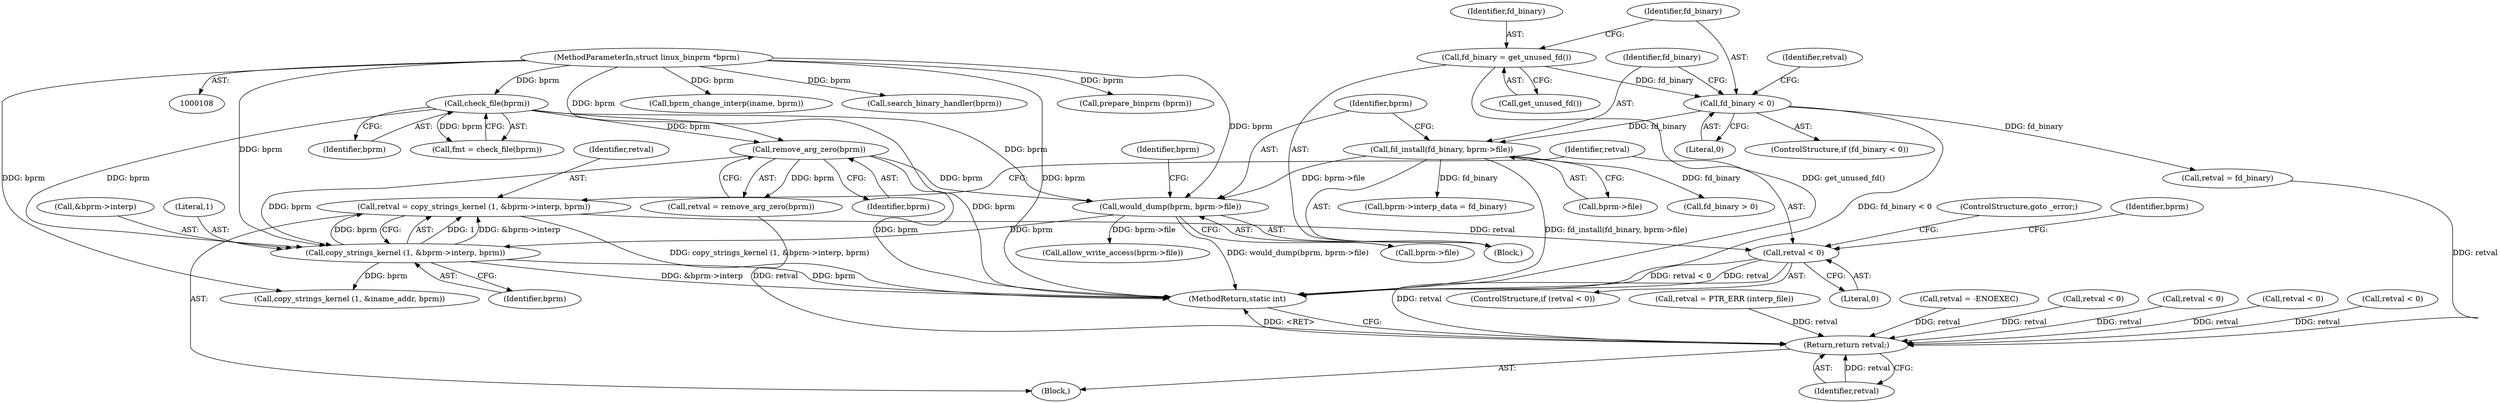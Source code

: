 digraph "0_linux_b66c5984017533316fd1951770302649baf1aa33@API" {
"1000235" [label="(Call,retval = copy_strings_kernel (1, &bprm->interp, bprm))"];
"1000237" [label="(Call,copy_strings_kernel (1, &bprm->interp, bprm))"];
"1000167" [label="(Call,remove_arg_zero(bprm))"];
"1000140" [label="(Call,check_file(bprm))"];
"1000109" [label="(MethodParameterIn,struct linux_binprm *bprm)"];
"1000196" [label="(Call,would_dump(bprm, bprm->file))"];
"1000191" [label="(Call,fd_install(fd_binary, bprm->file))"];
"1000183" [label="(Call,fd_binary < 0)"];
"1000179" [label="(Call,fd_binary = get_unused_fd())"];
"1000245" [label="(Call,retval < 0)"];
"1000340" [label="(Return,return retval;)"];
"1000165" [label="(Call,retval = remove_arg_zero(bprm))"];
"1000180" [label="(Identifier,fd_binary)"];
"1000283" [label="(Call,retval = PTR_ERR (interp_file))"];
"1000271" [label="(Call,bprm_change_interp(iname, bprm))"];
"1000332" [label="(Call,search_binary_handler(bprm))"];
"1000185" [label="(Literal,0)"];
"1000245" [label="(Call,retval < 0)"];
"1000181" [label="(Call,get_unused_fd())"];
"1000344" [label="(Call,fd_binary > 0)"];
"1000340" [label="(Return,return retval;)"];
"1000179" [label="(Call,fd_binary = get_unused_fd())"];
"1000235" [label="(Call,retval = copy_strings_kernel (1, &bprm->interp, bprm))"];
"1000198" [label="(Call,bprm->file)"];
"1000167" [label="(Call,remove_arg_zero(bprm))"];
"1000191" [label="(Call,fd_install(fd_binary, bprm->file))"];
"1000246" [label="(Identifier,retval)"];
"1000255" [label="(Call,copy_strings_kernel (1, &iname_addr, bprm))"];
"1000243" [label="(Identifier,bprm)"];
"1000138" [label="(Call,fmt = check_file(bprm))"];
"1000201" [label="(Call,allow_write_access(bprm->file))"];
"1000187" [label="(Call,retval = fd_binary)"];
"1000127" [label="(Call,retval = -ENOEXEC)"];
"1000178" [label="(Block,)"];
"1000239" [label="(Call,&bprm->interp)"];
"1000110" [label="(Block,)"];
"1000215" [label="(Call,bprm->interp_data = fd_binary)"];
"1000192" [label="(Identifier,fd_binary)"];
"1000244" [label="(ControlStructure,if (retval < 0))"];
"1000341" [label="(Identifier,retval)"];
"1000196" [label="(Call,would_dump(bprm, bprm->file))"];
"1000326" [label="(Call,retval < 0)"];
"1000168" [label="(Identifier,bprm)"];
"1000237" [label="(Call,copy_strings_kernel (1, &bprm->interp, bprm))"];
"1000247" [label="(Literal,0)"];
"1000360" [label="(MethodReturn,static int)"];
"1000236" [label="(Identifier,retval)"];
"1000188" [label="(Identifier,retval)"];
"1000261" [label="(Call,retval < 0)"];
"1000238" [label="(Literal,1)"];
"1000140" [label="(Call,check_file(bprm))"];
"1000197" [label="(Identifier,bprm)"];
"1000193" [label="(Call,bprm->file)"];
"1000248" [label="(ControlStructure,goto _error;)"];
"1000182" [label="(ControlStructure,if (fd_binary < 0))"];
"1000275" [label="(Call,retval < 0)"];
"1000184" [label="(Identifier,fd_binary)"];
"1000203" [label="(Identifier,bprm)"];
"1000335" [label="(Call,retval < 0)"];
"1000251" [label="(Identifier,bprm)"];
"1000323" [label="(Call,prepare_binprm (bprm))"];
"1000141" [label="(Identifier,bprm)"];
"1000109" [label="(MethodParameterIn,struct linux_binprm *bprm)"];
"1000183" [label="(Call,fd_binary < 0)"];
"1000235" -> "1000110"  [label="AST: "];
"1000235" -> "1000237"  [label="CFG: "];
"1000236" -> "1000235"  [label="AST: "];
"1000237" -> "1000235"  [label="AST: "];
"1000246" -> "1000235"  [label="CFG: "];
"1000235" -> "1000360"  [label="DDG: copy_strings_kernel (1, &bprm->interp, bprm)"];
"1000237" -> "1000235"  [label="DDG: 1"];
"1000237" -> "1000235"  [label="DDG: &bprm->interp"];
"1000237" -> "1000235"  [label="DDG: bprm"];
"1000235" -> "1000245"  [label="DDG: retval"];
"1000237" -> "1000243"  [label="CFG: "];
"1000238" -> "1000237"  [label="AST: "];
"1000239" -> "1000237"  [label="AST: "];
"1000243" -> "1000237"  [label="AST: "];
"1000237" -> "1000360"  [label="DDG: &bprm->interp"];
"1000237" -> "1000360"  [label="DDG: bprm"];
"1000167" -> "1000237"  [label="DDG: bprm"];
"1000140" -> "1000237"  [label="DDG: bprm"];
"1000196" -> "1000237"  [label="DDG: bprm"];
"1000109" -> "1000237"  [label="DDG: bprm"];
"1000237" -> "1000255"  [label="DDG: bprm"];
"1000167" -> "1000165"  [label="AST: "];
"1000167" -> "1000168"  [label="CFG: "];
"1000168" -> "1000167"  [label="AST: "];
"1000165" -> "1000167"  [label="CFG: "];
"1000167" -> "1000360"  [label="DDG: bprm"];
"1000167" -> "1000165"  [label="DDG: bprm"];
"1000140" -> "1000167"  [label="DDG: bprm"];
"1000109" -> "1000167"  [label="DDG: bprm"];
"1000167" -> "1000196"  [label="DDG: bprm"];
"1000140" -> "1000138"  [label="AST: "];
"1000140" -> "1000141"  [label="CFG: "];
"1000141" -> "1000140"  [label="AST: "];
"1000138" -> "1000140"  [label="CFG: "];
"1000140" -> "1000360"  [label="DDG: bprm"];
"1000140" -> "1000138"  [label="DDG: bprm"];
"1000109" -> "1000140"  [label="DDG: bprm"];
"1000140" -> "1000196"  [label="DDG: bprm"];
"1000109" -> "1000108"  [label="AST: "];
"1000109" -> "1000360"  [label="DDG: bprm"];
"1000109" -> "1000196"  [label="DDG: bprm"];
"1000109" -> "1000255"  [label="DDG: bprm"];
"1000109" -> "1000271"  [label="DDG: bprm"];
"1000109" -> "1000323"  [label="DDG: bprm"];
"1000109" -> "1000332"  [label="DDG: bprm"];
"1000196" -> "1000178"  [label="AST: "];
"1000196" -> "1000198"  [label="CFG: "];
"1000197" -> "1000196"  [label="AST: "];
"1000198" -> "1000196"  [label="AST: "];
"1000203" -> "1000196"  [label="CFG: "];
"1000196" -> "1000360"  [label="DDG: would_dump(bprm, bprm->file)"];
"1000191" -> "1000196"  [label="DDG: bprm->file"];
"1000196" -> "1000201"  [label="DDG: bprm->file"];
"1000191" -> "1000178"  [label="AST: "];
"1000191" -> "1000193"  [label="CFG: "];
"1000192" -> "1000191"  [label="AST: "];
"1000193" -> "1000191"  [label="AST: "];
"1000197" -> "1000191"  [label="CFG: "];
"1000191" -> "1000360"  [label="DDG: fd_install(fd_binary, bprm->file)"];
"1000183" -> "1000191"  [label="DDG: fd_binary"];
"1000191" -> "1000215"  [label="DDG: fd_binary"];
"1000191" -> "1000344"  [label="DDG: fd_binary"];
"1000183" -> "1000182"  [label="AST: "];
"1000183" -> "1000185"  [label="CFG: "];
"1000184" -> "1000183"  [label="AST: "];
"1000185" -> "1000183"  [label="AST: "];
"1000188" -> "1000183"  [label="CFG: "];
"1000192" -> "1000183"  [label="CFG: "];
"1000183" -> "1000360"  [label="DDG: fd_binary < 0"];
"1000179" -> "1000183"  [label="DDG: fd_binary"];
"1000183" -> "1000187"  [label="DDG: fd_binary"];
"1000179" -> "1000178"  [label="AST: "];
"1000179" -> "1000181"  [label="CFG: "];
"1000180" -> "1000179"  [label="AST: "];
"1000181" -> "1000179"  [label="AST: "];
"1000184" -> "1000179"  [label="CFG: "];
"1000179" -> "1000360"  [label="DDG: get_unused_fd()"];
"1000245" -> "1000244"  [label="AST: "];
"1000245" -> "1000247"  [label="CFG: "];
"1000246" -> "1000245"  [label="AST: "];
"1000247" -> "1000245"  [label="AST: "];
"1000248" -> "1000245"  [label="CFG: "];
"1000251" -> "1000245"  [label="CFG: "];
"1000245" -> "1000360"  [label="DDG: retval < 0"];
"1000245" -> "1000360"  [label="DDG: retval"];
"1000245" -> "1000340"  [label="DDG: retval"];
"1000340" -> "1000110"  [label="AST: "];
"1000340" -> "1000341"  [label="CFG: "];
"1000341" -> "1000340"  [label="AST: "];
"1000360" -> "1000340"  [label="CFG: "];
"1000340" -> "1000360"  [label="DDG: <RET>"];
"1000341" -> "1000340"  [label="DDG: retval"];
"1000187" -> "1000340"  [label="DDG: retval"];
"1000335" -> "1000340"  [label="DDG: retval"];
"1000283" -> "1000340"  [label="DDG: retval"];
"1000165" -> "1000340"  [label="DDG: retval"];
"1000275" -> "1000340"  [label="DDG: retval"];
"1000261" -> "1000340"  [label="DDG: retval"];
"1000127" -> "1000340"  [label="DDG: retval"];
"1000326" -> "1000340"  [label="DDG: retval"];
}

